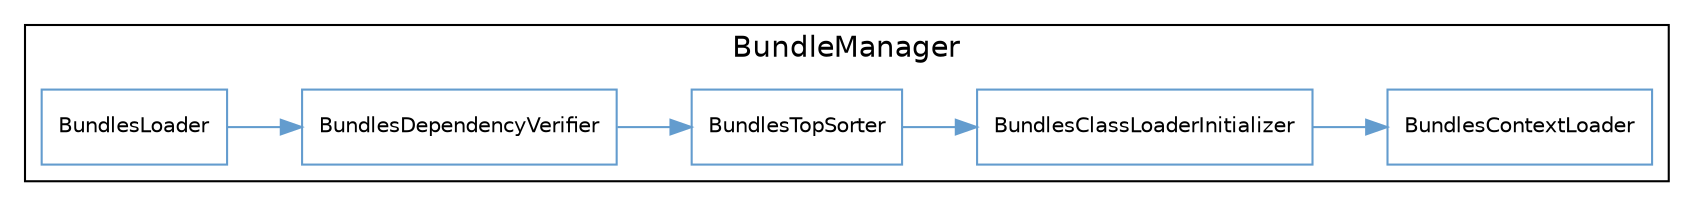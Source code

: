 digraph G {
	
	rankdir     = "LR";
  	charset="iso-8859-1";
	node [shape=polygon, sides=4, color="#639CCE", fontname=Helvetica, fontsize=10];
	edge [fontname=Helvetica, color="#639CCE", fontsize=10];
	
	subgraph cluster0 {
		BundlesLoader -> BundlesDependencyVerifier -> BundlesTopSorter -> BundlesClassLoaderInitializer -> BundlesContextLoader;
	  	label = "BundleManager";
		fontname=Helvetica;
	}
	
}
